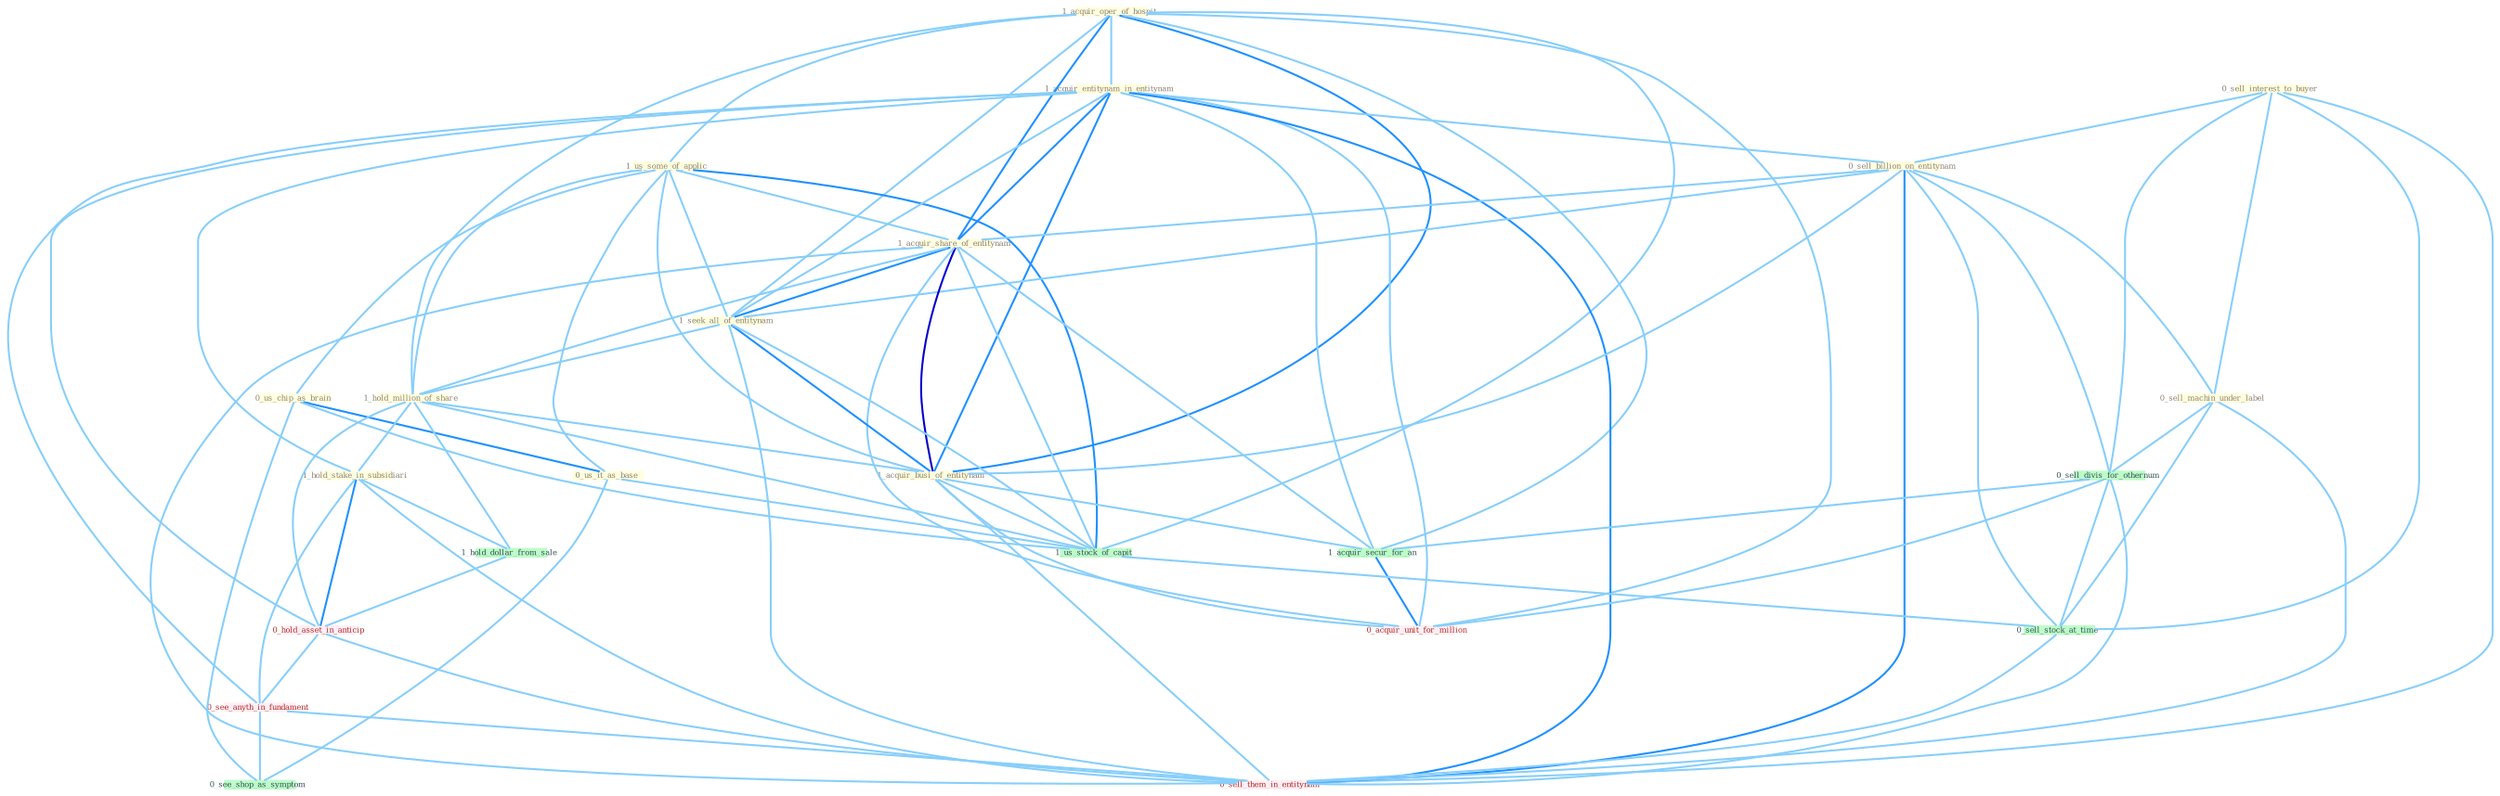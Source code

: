 Graph G{ 
    node
    [shape=polygon,style=filled,width=.5,height=.06,color="#BDFCC9",fixedsize=true,fontsize=4,
    fontcolor="#2f4f4f"];
    {node
    [color="#ffffe0", fontcolor="#8b7d6b"] "1_acquir_oper_of_hospit " "1_us_some_of_applic " "1_acquir_entitynam_in_entitynam " "0_sell_interest_to_buyer " "0_sell_billion_on_entitynam " "1_acquir_share_of_entitynam " "0_us_chip_as_brain " "1_seek_all_of_entitynam " "1_hold_million_of_share " "0_sell_machin_under_label " "1_acquir_busi_of_entitynam " "0_us_it_as_base " "1_hold_stake_in_subsidiari "}
{node [color="#fff0f5", fontcolor="#b22222"] "0_hold_asset_in_anticip " "0_see_anyth_in_fundament " "0_acquir_unit_for_million " "0_sell_them_in_entitynam "}
edge [color="#B0E2FF"];

	"1_acquir_oper_of_hospit " -- "1_us_some_of_applic " [w="1", color="#87cefa" ];
	"1_acquir_oper_of_hospit " -- "1_acquir_entitynam_in_entitynam " [w="1", color="#87cefa" ];
	"1_acquir_oper_of_hospit " -- "1_acquir_share_of_entitynam " [w="2", color="#1e90ff" , len=0.8];
	"1_acquir_oper_of_hospit " -- "1_seek_all_of_entitynam " [w="1", color="#87cefa" ];
	"1_acquir_oper_of_hospit " -- "1_hold_million_of_share " [w="1", color="#87cefa" ];
	"1_acquir_oper_of_hospit " -- "1_acquir_busi_of_entitynam " [w="2", color="#1e90ff" , len=0.8];
	"1_acquir_oper_of_hospit " -- "1_acquir_secur_for_an " [w="1", color="#87cefa" ];
	"1_acquir_oper_of_hospit " -- "1_us_stock_of_capit " [w="1", color="#87cefa" ];
	"1_acquir_oper_of_hospit " -- "0_acquir_unit_for_million " [w="1", color="#87cefa" ];
	"1_us_some_of_applic " -- "1_acquir_share_of_entitynam " [w="1", color="#87cefa" ];
	"1_us_some_of_applic " -- "0_us_chip_as_brain " [w="1", color="#87cefa" ];
	"1_us_some_of_applic " -- "1_seek_all_of_entitynam " [w="1", color="#87cefa" ];
	"1_us_some_of_applic " -- "1_hold_million_of_share " [w="1", color="#87cefa" ];
	"1_us_some_of_applic " -- "1_acquir_busi_of_entitynam " [w="1", color="#87cefa" ];
	"1_us_some_of_applic " -- "0_us_it_as_base " [w="1", color="#87cefa" ];
	"1_us_some_of_applic " -- "1_us_stock_of_capit " [w="2", color="#1e90ff" , len=0.8];
	"1_acquir_entitynam_in_entitynam " -- "0_sell_billion_on_entitynam " [w="1", color="#87cefa" ];
	"1_acquir_entitynam_in_entitynam " -- "1_acquir_share_of_entitynam " [w="2", color="#1e90ff" , len=0.8];
	"1_acquir_entitynam_in_entitynam " -- "1_seek_all_of_entitynam " [w="1", color="#87cefa" ];
	"1_acquir_entitynam_in_entitynam " -- "1_acquir_busi_of_entitynam " [w="2", color="#1e90ff" , len=0.8];
	"1_acquir_entitynam_in_entitynam " -- "1_hold_stake_in_subsidiari " [w="1", color="#87cefa" ];
	"1_acquir_entitynam_in_entitynam " -- "1_acquir_secur_for_an " [w="1", color="#87cefa" ];
	"1_acquir_entitynam_in_entitynam " -- "0_hold_asset_in_anticip " [w="1", color="#87cefa" ];
	"1_acquir_entitynam_in_entitynam " -- "0_see_anyth_in_fundament " [w="1", color="#87cefa" ];
	"1_acquir_entitynam_in_entitynam " -- "0_acquir_unit_for_million " [w="1", color="#87cefa" ];
	"1_acquir_entitynam_in_entitynam " -- "0_sell_them_in_entitynam " [w="2", color="#1e90ff" , len=0.8];
	"0_sell_interest_to_buyer " -- "0_sell_billion_on_entitynam " [w="1", color="#87cefa" ];
	"0_sell_interest_to_buyer " -- "0_sell_machin_under_label " [w="1", color="#87cefa" ];
	"0_sell_interest_to_buyer " -- "0_sell_divis_for_othernum " [w="1", color="#87cefa" ];
	"0_sell_interest_to_buyer " -- "0_sell_stock_at_time " [w="1", color="#87cefa" ];
	"0_sell_interest_to_buyer " -- "0_sell_them_in_entitynam " [w="1", color="#87cefa" ];
	"0_sell_billion_on_entitynam " -- "1_acquir_share_of_entitynam " [w="1", color="#87cefa" ];
	"0_sell_billion_on_entitynam " -- "1_seek_all_of_entitynam " [w="1", color="#87cefa" ];
	"0_sell_billion_on_entitynam " -- "0_sell_machin_under_label " [w="1", color="#87cefa" ];
	"0_sell_billion_on_entitynam " -- "1_acquir_busi_of_entitynam " [w="1", color="#87cefa" ];
	"0_sell_billion_on_entitynam " -- "0_sell_divis_for_othernum " [w="1", color="#87cefa" ];
	"0_sell_billion_on_entitynam " -- "0_sell_stock_at_time " [w="1", color="#87cefa" ];
	"0_sell_billion_on_entitynam " -- "0_sell_them_in_entitynam " [w="2", color="#1e90ff" , len=0.8];
	"1_acquir_share_of_entitynam " -- "1_seek_all_of_entitynam " [w="2", color="#1e90ff" , len=0.8];
	"1_acquir_share_of_entitynam " -- "1_hold_million_of_share " [w="1", color="#87cefa" ];
	"1_acquir_share_of_entitynam " -- "1_acquir_busi_of_entitynam " [w="3", color="#0000cd" , len=0.6];
	"1_acquir_share_of_entitynam " -- "1_acquir_secur_for_an " [w="1", color="#87cefa" ];
	"1_acquir_share_of_entitynam " -- "1_us_stock_of_capit " [w="1", color="#87cefa" ];
	"1_acquir_share_of_entitynam " -- "0_acquir_unit_for_million " [w="1", color="#87cefa" ];
	"1_acquir_share_of_entitynam " -- "0_sell_them_in_entitynam " [w="1", color="#87cefa" ];
	"0_us_chip_as_brain " -- "0_us_it_as_base " [w="2", color="#1e90ff" , len=0.8];
	"0_us_chip_as_brain " -- "1_us_stock_of_capit " [w="1", color="#87cefa" ];
	"0_us_chip_as_brain " -- "0_see_shop_as_symptom " [w="1", color="#87cefa" ];
	"1_seek_all_of_entitynam " -- "1_hold_million_of_share " [w="1", color="#87cefa" ];
	"1_seek_all_of_entitynam " -- "1_acquir_busi_of_entitynam " [w="2", color="#1e90ff" , len=0.8];
	"1_seek_all_of_entitynam " -- "1_us_stock_of_capit " [w="1", color="#87cefa" ];
	"1_seek_all_of_entitynam " -- "0_sell_them_in_entitynam " [w="1", color="#87cefa" ];
	"1_hold_million_of_share " -- "1_acquir_busi_of_entitynam " [w="1", color="#87cefa" ];
	"1_hold_million_of_share " -- "1_hold_stake_in_subsidiari " [w="1", color="#87cefa" ];
	"1_hold_million_of_share " -- "1_us_stock_of_capit " [w="1", color="#87cefa" ];
	"1_hold_million_of_share " -- "1_hold_dollar_from_sale " [w="1", color="#87cefa" ];
	"1_hold_million_of_share " -- "0_hold_asset_in_anticip " [w="1", color="#87cefa" ];
	"0_sell_machin_under_label " -- "0_sell_divis_for_othernum " [w="1", color="#87cefa" ];
	"0_sell_machin_under_label " -- "0_sell_stock_at_time " [w="1", color="#87cefa" ];
	"0_sell_machin_under_label " -- "0_sell_them_in_entitynam " [w="1", color="#87cefa" ];
	"1_acquir_busi_of_entitynam " -- "1_acquir_secur_for_an " [w="1", color="#87cefa" ];
	"1_acquir_busi_of_entitynam " -- "1_us_stock_of_capit " [w="1", color="#87cefa" ];
	"1_acquir_busi_of_entitynam " -- "0_acquir_unit_for_million " [w="1", color="#87cefa" ];
	"1_acquir_busi_of_entitynam " -- "0_sell_them_in_entitynam " [w="1", color="#87cefa" ];
	"0_us_it_as_base " -- "1_us_stock_of_capit " [w="1", color="#87cefa" ];
	"0_us_it_as_base " -- "0_see_shop_as_symptom " [w="1", color="#87cefa" ];
	"1_hold_stake_in_subsidiari " -- "1_hold_dollar_from_sale " [w="1", color="#87cefa" ];
	"1_hold_stake_in_subsidiari " -- "0_hold_asset_in_anticip " [w="2", color="#1e90ff" , len=0.8];
	"1_hold_stake_in_subsidiari " -- "0_see_anyth_in_fundament " [w="1", color="#87cefa" ];
	"1_hold_stake_in_subsidiari " -- "0_sell_them_in_entitynam " [w="1", color="#87cefa" ];
	"0_sell_divis_for_othernum " -- "1_acquir_secur_for_an " [w="1", color="#87cefa" ];
	"0_sell_divis_for_othernum " -- "0_sell_stock_at_time " [w="1", color="#87cefa" ];
	"0_sell_divis_for_othernum " -- "0_acquir_unit_for_million " [w="1", color="#87cefa" ];
	"0_sell_divis_for_othernum " -- "0_sell_them_in_entitynam " [w="1", color="#87cefa" ];
	"1_acquir_secur_for_an " -- "0_acquir_unit_for_million " [w="2", color="#1e90ff" , len=0.8];
	"1_us_stock_of_capit " -- "0_sell_stock_at_time " [w="1", color="#87cefa" ];
	"1_hold_dollar_from_sale " -- "0_hold_asset_in_anticip " [w="1", color="#87cefa" ];
	"0_hold_asset_in_anticip " -- "0_see_anyth_in_fundament " [w="1", color="#87cefa" ];
	"0_hold_asset_in_anticip " -- "0_sell_them_in_entitynam " [w="1", color="#87cefa" ];
	"0_sell_stock_at_time " -- "0_sell_them_in_entitynam " [w="1", color="#87cefa" ];
	"0_see_anyth_in_fundament " -- "0_see_shop_as_symptom " [w="1", color="#87cefa" ];
	"0_see_anyth_in_fundament " -- "0_sell_them_in_entitynam " [w="1", color="#87cefa" ];
}